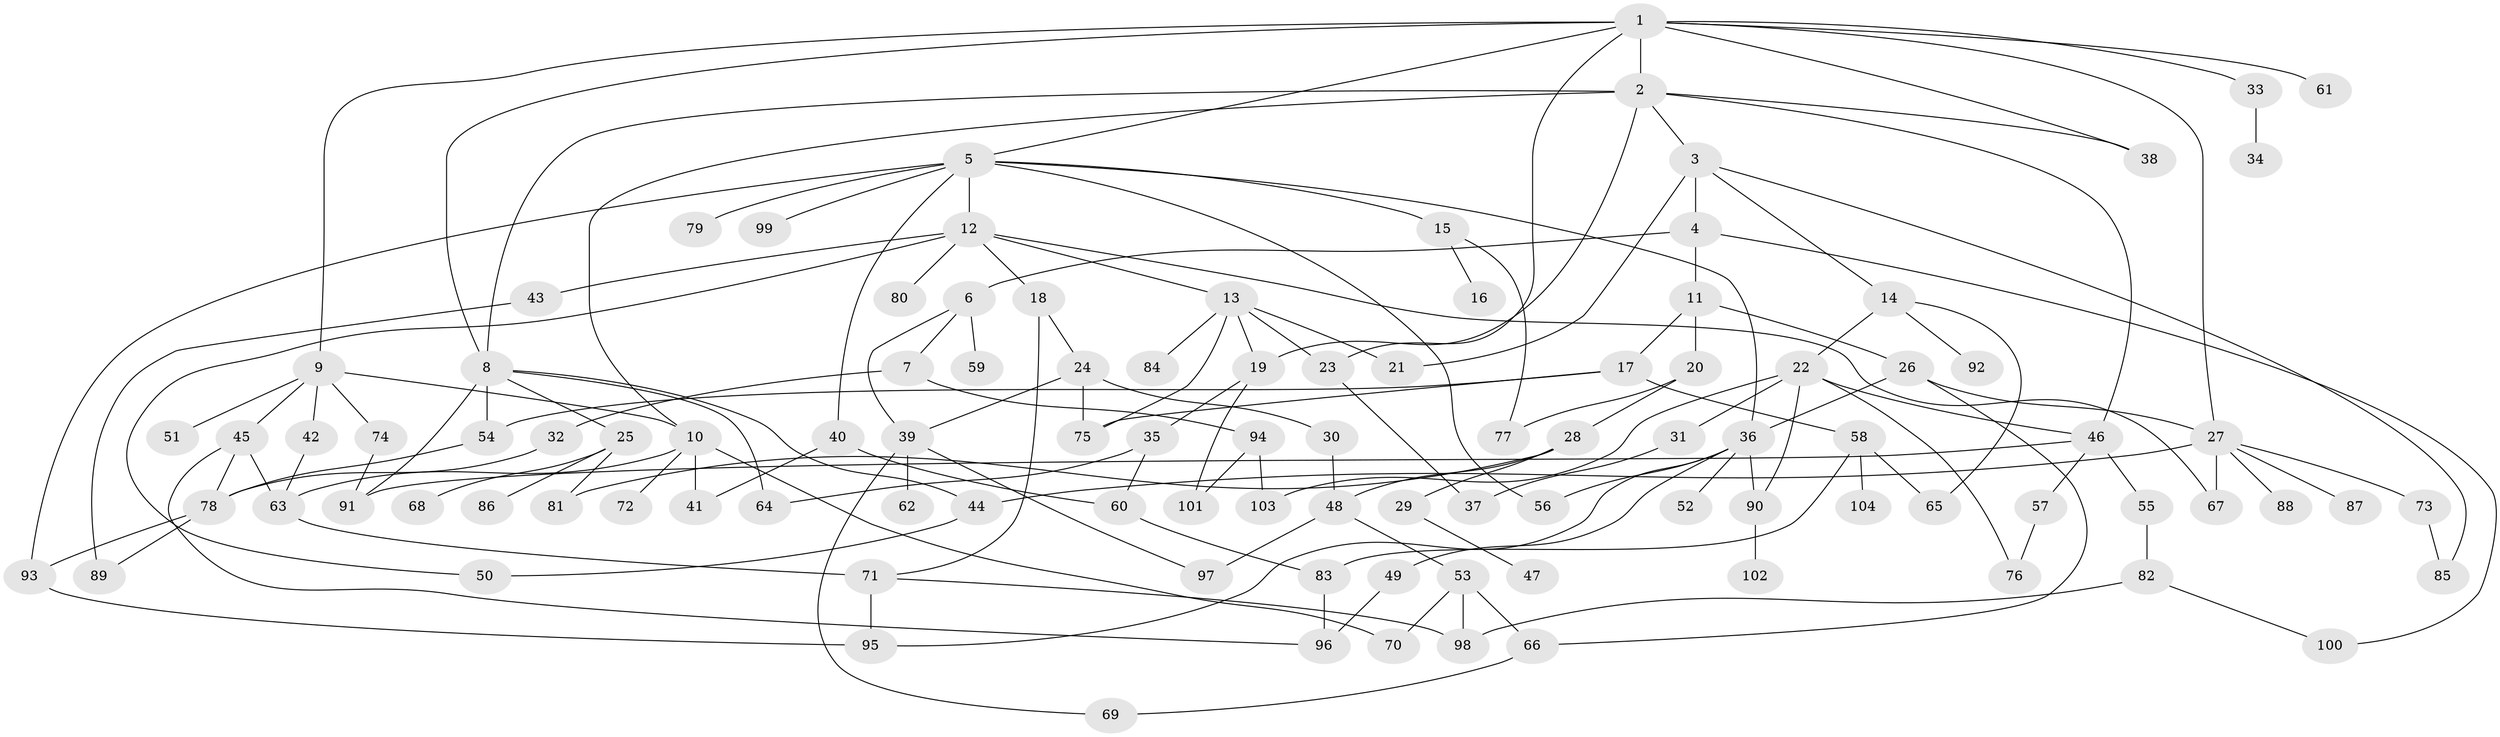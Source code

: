 // Generated by graph-tools (version 1.1) at 2025/34/03/09/25 02:34:19]
// undirected, 104 vertices, 154 edges
graph export_dot {
graph [start="1"]
  node [color=gray90,style=filled];
  1;
  2;
  3;
  4;
  5;
  6;
  7;
  8;
  9;
  10;
  11;
  12;
  13;
  14;
  15;
  16;
  17;
  18;
  19;
  20;
  21;
  22;
  23;
  24;
  25;
  26;
  27;
  28;
  29;
  30;
  31;
  32;
  33;
  34;
  35;
  36;
  37;
  38;
  39;
  40;
  41;
  42;
  43;
  44;
  45;
  46;
  47;
  48;
  49;
  50;
  51;
  52;
  53;
  54;
  55;
  56;
  57;
  58;
  59;
  60;
  61;
  62;
  63;
  64;
  65;
  66;
  67;
  68;
  69;
  70;
  71;
  72;
  73;
  74;
  75;
  76;
  77;
  78;
  79;
  80;
  81;
  82;
  83;
  84;
  85;
  86;
  87;
  88;
  89;
  90;
  91;
  92;
  93;
  94;
  95;
  96;
  97;
  98;
  99;
  100;
  101;
  102;
  103;
  104;
  1 -- 2;
  1 -- 5;
  1 -- 8;
  1 -- 9;
  1 -- 27;
  1 -- 33;
  1 -- 38;
  1 -- 61;
  1 -- 23;
  2 -- 3;
  2 -- 19;
  2 -- 8;
  2 -- 10;
  2 -- 38;
  2 -- 46;
  3 -- 4;
  3 -- 14;
  3 -- 21;
  3 -- 85;
  4 -- 6;
  4 -- 11;
  4 -- 100;
  5 -- 12;
  5 -- 15;
  5 -- 40;
  5 -- 79;
  5 -- 93;
  5 -- 99;
  5 -- 36;
  5 -- 56;
  6 -- 7;
  6 -- 59;
  6 -- 39;
  7 -- 32;
  7 -- 94;
  8 -- 25;
  8 -- 64;
  8 -- 54;
  8 -- 44;
  8 -- 91;
  9 -- 10;
  9 -- 42;
  9 -- 45;
  9 -- 51;
  9 -- 74;
  10 -- 70;
  10 -- 72;
  10 -- 63;
  10 -- 41;
  11 -- 17;
  11 -- 20;
  11 -- 26;
  12 -- 13;
  12 -- 18;
  12 -- 43;
  12 -- 50;
  12 -- 80;
  12 -- 67;
  13 -- 23;
  13 -- 84;
  13 -- 19;
  13 -- 75;
  13 -- 21;
  14 -- 22;
  14 -- 92;
  14 -- 65;
  15 -- 16;
  15 -- 77;
  17 -- 54;
  17 -- 58;
  17 -- 75;
  18 -- 24;
  18 -- 71;
  19 -- 35;
  19 -- 101;
  20 -- 28;
  20 -- 77;
  22 -- 31;
  22 -- 46;
  22 -- 76;
  22 -- 90;
  22 -- 103;
  23 -- 37;
  24 -- 30;
  24 -- 39;
  24 -- 75;
  25 -- 68;
  25 -- 86;
  25 -- 81;
  26 -- 36;
  26 -- 66;
  26 -- 27;
  27 -- 44;
  27 -- 67;
  27 -- 73;
  27 -- 87;
  27 -- 88;
  28 -- 29;
  28 -- 48;
  28 -- 81;
  29 -- 47;
  30 -- 48;
  31 -- 37;
  32 -- 78;
  33 -- 34;
  35 -- 64;
  35 -- 60;
  36 -- 49;
  36 -- 52;
  36 -- 56;
  36 -- 90;
  36 -- 95;
  39 -- 62;
  39 -- 69;
  39 -- 97;
  40 -- 41;
  40 -- 60;
  42 -- 63;
  43 -- 89;
  44 -- 50;
  45 -- 78;
  45 -- 96;
  45 -- 63;
  46 -- 55;
  46 -- 57;
  46 -- 91;
  48 -- 53;
  48 -- 97;
  49 -- 96;
  53 -- 70;
  53 -- 98;
  53 -- 66;
  54 -- 78;
  55 -- 82;
  57 -- 76;
  58 -- 65;
  58 -- 104;
  58 -- 83;
  60 -- 83;
  63 -- 71;
  66 -- 69;
  71 -- 95;
  71 -- 98;
  73 -- 85;
  74 -- 91;
  78 -- 93;
  78 -- 89;
  82 -- 100;
  82 -- 98;
  83 -- 96;
  90 -- 102;
  93 -- 95;
  94 -- 101;
  94 -- 103;
}

